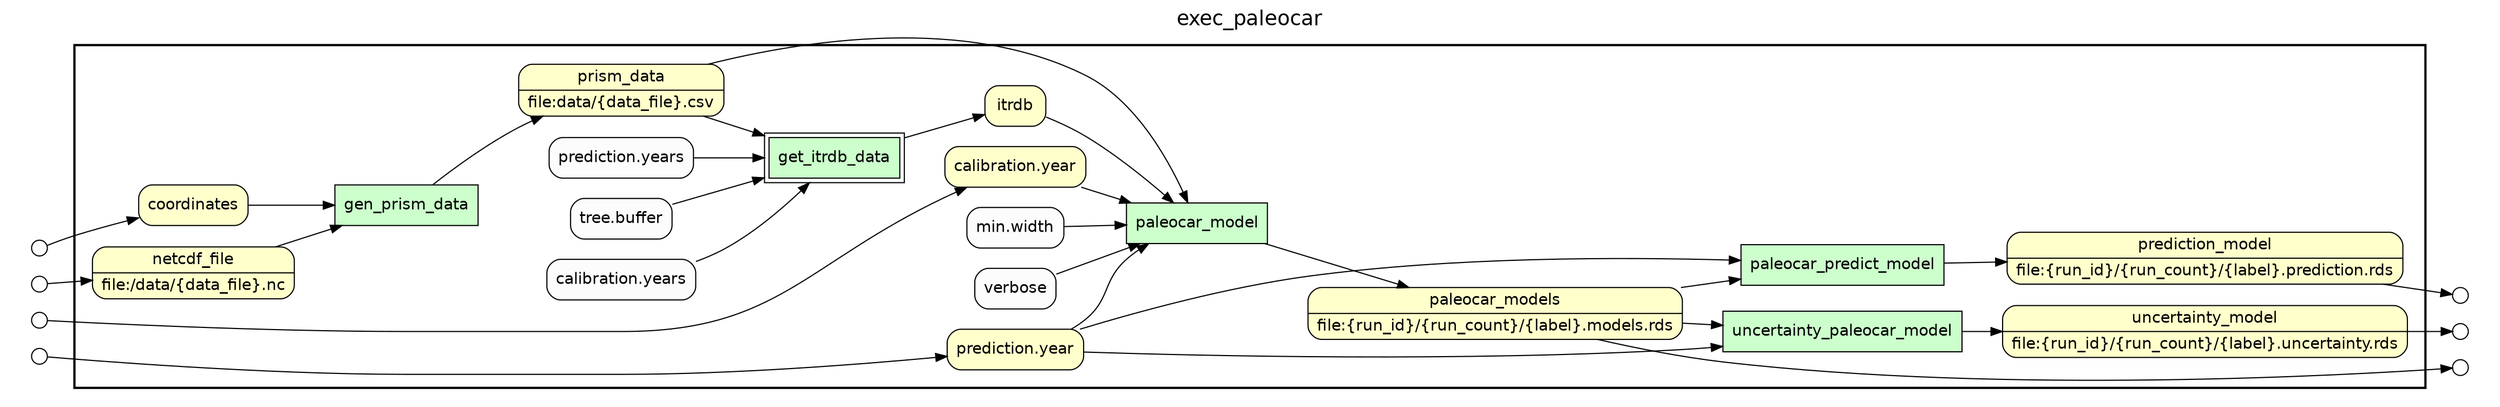 digraph Workflow {
rankdir=LR
fontname=Helvetica; fontsize=18; labelloc=t
label=exec_paleocar
subgraph cluster_workflow_box_outer { label=""; color=black; penwidth=2
subgraph cluster_workflow_box_inner { label=""; penwidth=0
node[shape=box style=filled fillcolor="#CCFFCC" peripheries=1 fontname=Helvetica]
gen_prism_data
paleocar_model
paleocar_predict_model
uncertainty_paleocar_model
node[shape=box style=filled fillcolor="#CCFFCC" peripheries=2 fontname=Helvetica]
get_itrdb_data
node[shape=box style="rounded,filled" fillcolor="#FFFFCC" peripheries=1 fontname=Helvetica]
paleocar_models [shape=record rankdir=LR label="{{<f0> paleocar_models |<f1> file\:\{run_id\}/\{run_count\}/\{label\}.models.rds}}"];
prediction_model [shape=record rankdir=LR label="{{<f0> prediction_model |<f1> file\:\{run_id\}/\{run_count\}/\{label\}.prediction.rds}}"];
uncertainty_model [shape=record rankdir=LR label="{{<f0> uncertainty_model |<f1> file\:\{run_id\}/\{run_count\}/\{label\}.uncertainty.rds}}"];
coordinates
netcdf_file [shape=record rankdir=LR label="{{<f0> netcdf_file |<f1> file\:/data/\{data_file\}.nc}}"];
prism_data [shape=record rankdir=LR label="{{<f0> prism_data |<f1> file\:data/\{data_file\}.csv}}"];
itrdb
"calibration.year"
"prediction.year"
node[shape=box style="rounded,filled" fillcolor="#FCFCFC" peripheries=1 fontname=Helvetica]
gen_prism_data -> prism_data
coordinates -> gen_prism_data
netcdf_file -> gen_prism_data
get_itrdb_data -> itrdb
"calibration.years" -> get_itrdb_data
"prediction.years" -> get_itrdb_data
"tree.buffer" -> get_itrdb_data
prism_data -> get_itrdb_data
paleocar_model -> paleocar_models
itrdb -> paleocar_model
prism_data -> paleocar_model
"calibration.year" -> paleocar_model
"prediction.year" -> paleocar_model
"min.width" -> paleocar_model
verbose -> paleocar_model
paleocar_predict_model -> prediction_model
paleocar_models -> paleocar_predict_model
"prediction.year" -> paleocar_predict_model
uncertainty_paleocar_model -> uncertainty_model
paleocar_models -> uncertainty_paleocar_model
"prediction.year" -> uncertainty_paleocar_model
}}
subgraph cluster_input_ports_group_outer { label=""; penwidth=0
subgraph cluster_input_ports_group_inner { label=""; penwidth=0
node[shape=circle style="rounded,filled" fillcolor="#FFFFFF" peripheries=1 fontname=Helvetica width=0.2]
coordinates_input_port [label=""]
netcdf_file_input_port [label=""]
"calibration.year_input_port" [label=""]
"prediction.year_input_port" [label=""]
}}
subgraph cluster_output_ports_group_outer { label=""; penwidth=0
subgraph cluster_output_ports_group_inner { label=""; penwidth=0
node[shape=circle style="rounded,filled" fillcolor="#FFFFFF" peripheries=1 fontname=Helvetica width=0.2]
paleocar_models_output_port [label=""]
prediction_model_output_port [label=""]
uncertainty_model_output_port [label=""]
}}
coordinates_input_port -> coordinates
netcdf_file_input_port -> netcdf_file
"calibration.year_input_port" -> "calibration.year"
"prediction.year_input_port" -> "prediction.year"
paleocar_models -> paleocar_models_output_port
prediction_model -> prediction_model_output_port
uncertainty_model -> uncertainty_model_output_port
}
